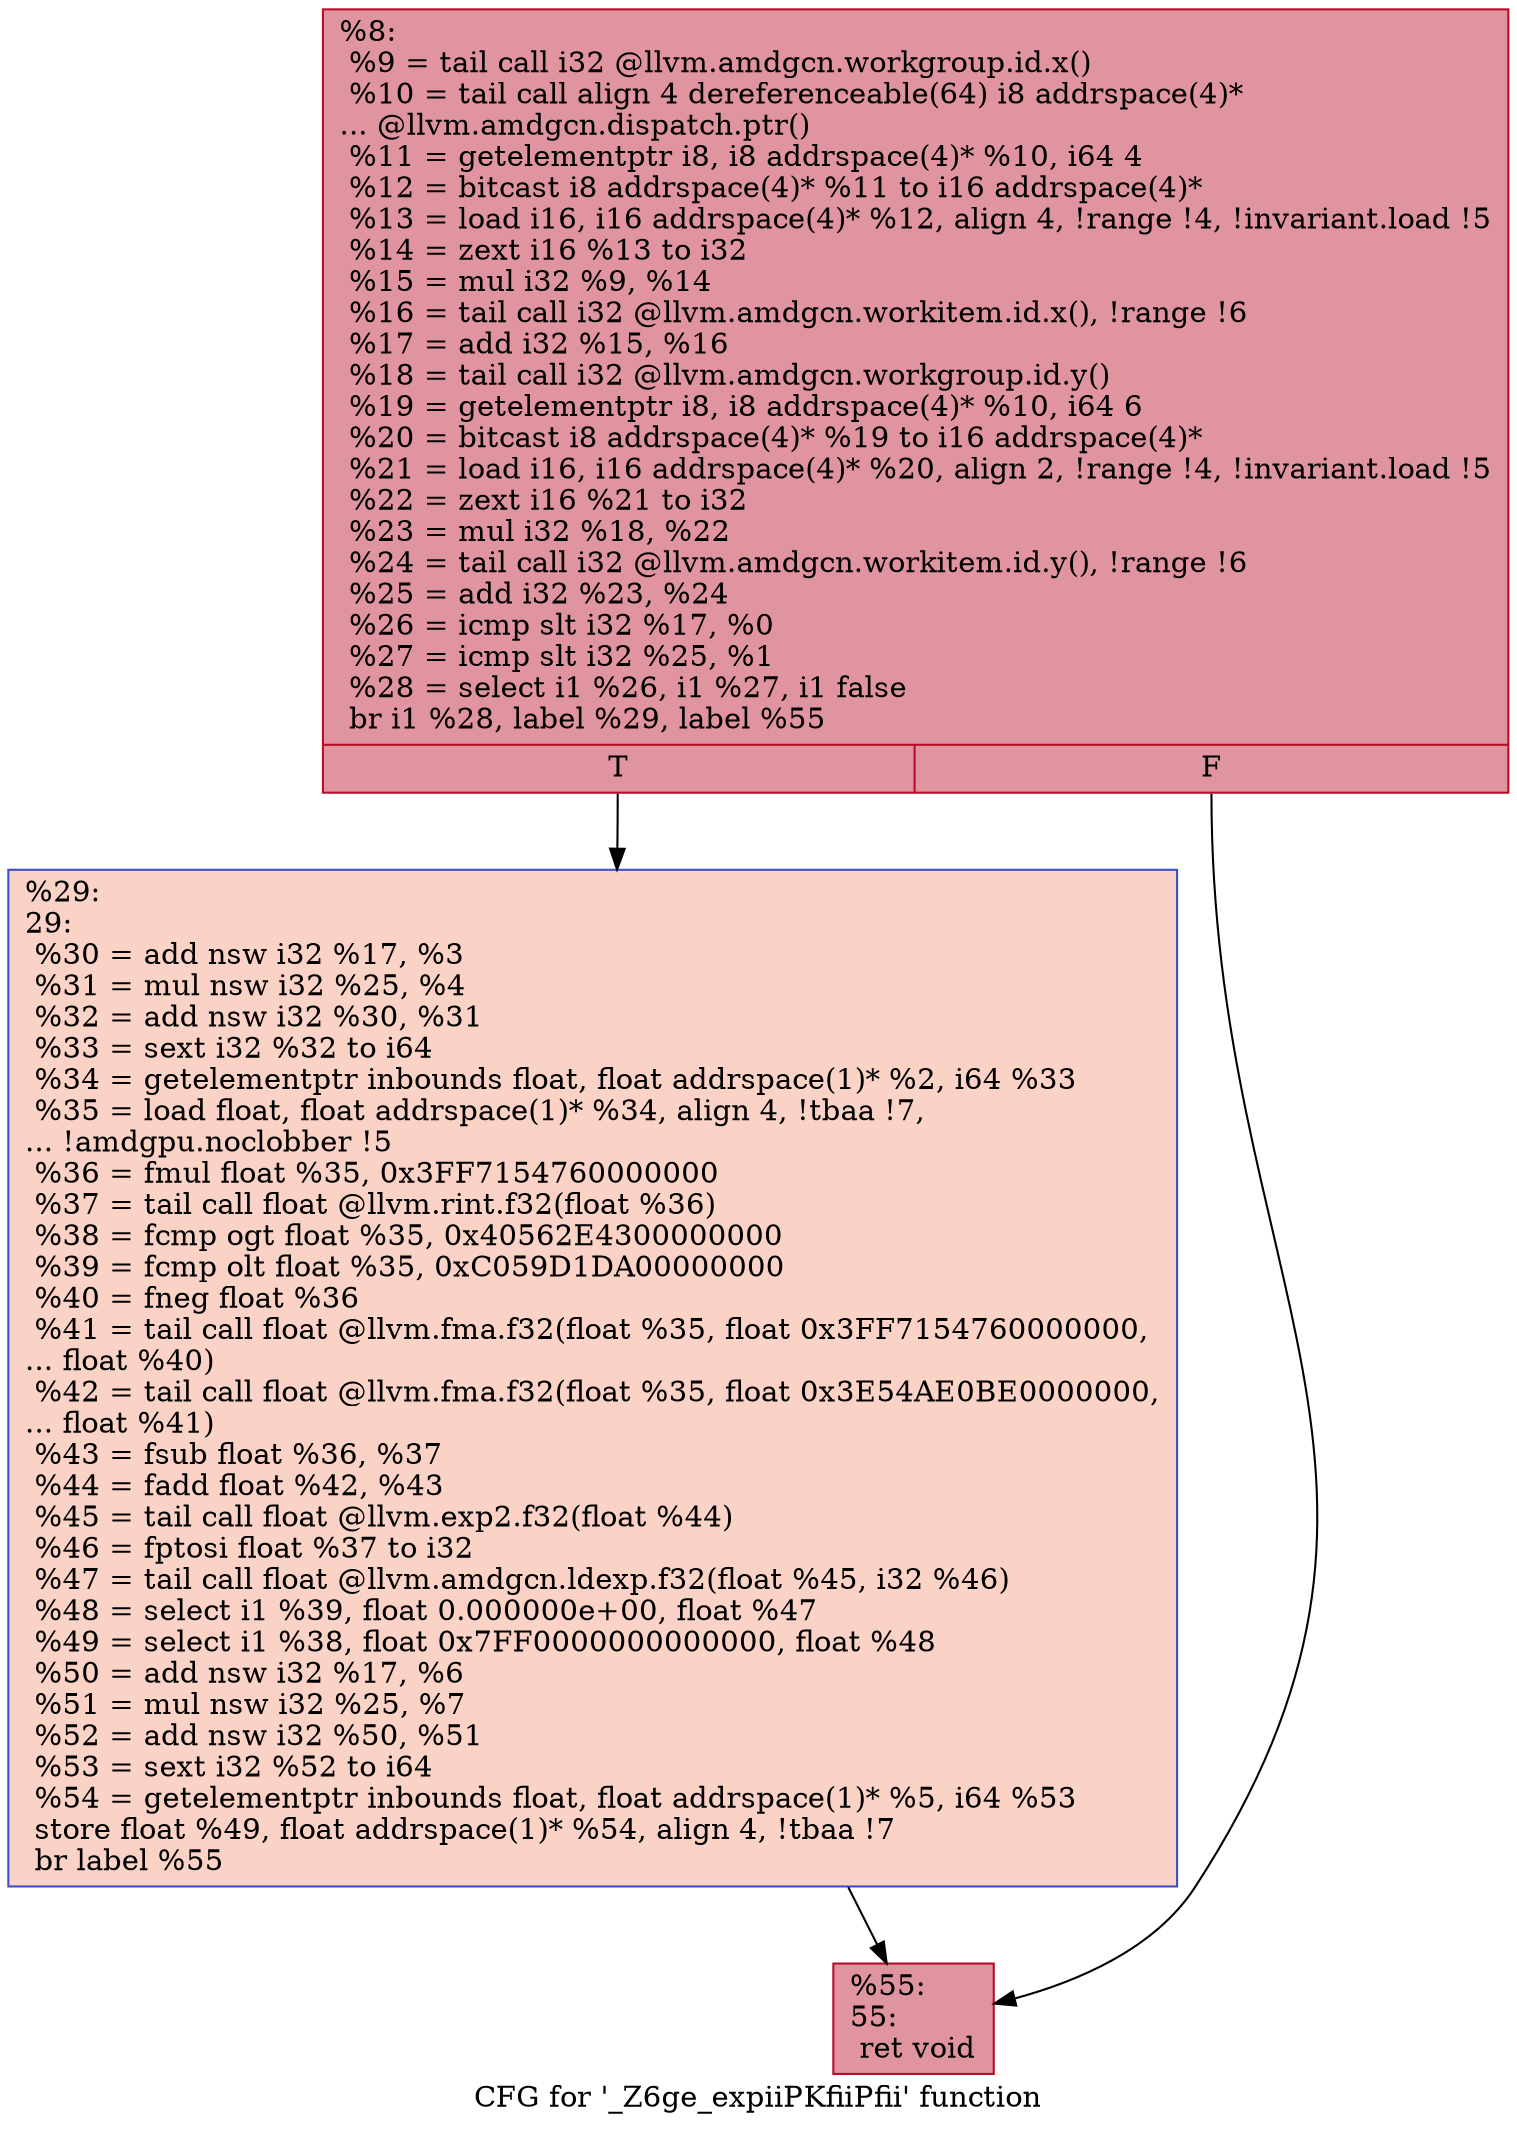 digraph "CFG for '_Z6ge_expiiPKfiiPfii' function" {
	label="CFG for '_Z6ge_expiiPKfiiPfii' function";

	Node0x5512a20 [shape=record,color="#b70d28ff", style=filled, fillcolor="#b70d2870",label="{%8:\l  %9 = tail call i32 @llvm.amdgcn.workgroup.id.x()\l  %10 = tail call align 4 dereferenceable(64) i8 addrspace(4)*\l... @llvm.amdgcn.dispatch.ptr()\l  %11 = getelementptr i8, i8 addrspace(4)* %10, i64 4\l  %12 = bitcast i8 addrspace(4)* %11 to i16 addrspace(4)*\l  %13 = load i16, i16 addrspace(4)* %12, align 4, !range !4, !invariant.load !5\l  %14 = zext i16 %13 to i32\l  %15 = mul i32 %9, %14\l  %16 = tail call i32 @llvm.amdgcn.workitem.id.x(), !range !6\l  %17 = add i32 %15, %16\l  %18 = tail call i32 @llvm.amdgcn.workgroup.id.y()\l  %19 = getelementptr i8, i8 addrspace(4)* %10, i64 6\l  %20 = bitcast i8 addrspace(4)* %19 to i16 addrspace(4)*\l  %21 = load i16, i16 addrspace(4)* %20, align 2, !range !4, !invariant.load !5\l  %22 = zext i16 %21 to i32\l  %23 = mul i32 %18, %22\l  %24 = tail call i32 @llvm.amdgcn.workitem.id.y(), !range !6\l  %25 = add i32 %23, %24\l  %26 = icmp slt i32 %17, %0\l  %27 = icmp slt i32 %25, %1\l  %28 = select i1 %26, i1 %27, i1 false\l  br i1 %28, label %29, label %55\l|{<s0>T|<s1>F}}"];
	Node0x5512a20:s0 -> Node0x5516460;
	Node0x5512a20:s1 -> Node0x55164f0;
	Node0x5516460 [shape=record,color="#3d50c3ff", style=filled, fillcolor="#f59c7d70",label="{%29:\l29:                                               \l  %30 = add nsw i32 %17, %3\l  %31 = mul nsw i32 %25, %4\l  %32 = add nsw i32 %30, %31\l  %33 = sext i32 %32 to i64\l  %34 = getelementptr inbounds float, float addrspace(1)* %2, i64 %33\l  %35 = load float, float addrspace(1)* %34, align 4, !tbaa !7,\l... !amdgpu.noclobber !5\l  %36 = fmul float %35, 0x3FF7154760000000\l  %37 = tail call float @llvm.rint.f32(float %36)\l  %38 = fcmp ogt float %35, 0x40562E4300000000\l  %39 = fcmp olt float %35, 0xC059D1DA00000000\l  %40 = fneg float %36\l  %41 = tail call float @llvm.fma.f32(float %35, float 0x3FF7154760000000,\l... float %40)\l  %42 = tail call float @llvm.fma.f32(float %35, float 0x3E54AE0BE0000000,\l... float %41)\l  %43 = fsub float %36, %37\l  %44 = fadd float %42, %43\l  %45 = tail call float @llvm.exp2.f32(float %44)\l  %46 = fptosi float %37 to i32\l  %47 = tail call float @llvm.amdgcn.ldexp.f32(float %45, i32 %46)\l  %48 = select i1 %39, float 0.000000e+00, float %47\l  %49 = select i1 %38, float 0x7FF0000000000000, float %48\l  %50 = add nsw i32 %17, %6\l  %51 = mul nsw i32 %25, %7\l  %52 = add nsw i32 %50, %51\l  %53 = sext i32 %52 to i64\l  %54 = getelementptr inbounds float, float addrspace(1)* %5, i64 %53\l  store float %49, float addrspace(1)* %54, align 4, !tbaa !7\l  br label %55\l}"];
	Node0x5516460 -> Node0x55164f0;
	Node0x55164f0 [shape=record,color="#b70d28ff", style=filled, fillcolor="#b70d2870",label="{%55:\l55:                                               \l  ret void\l}"];
}
